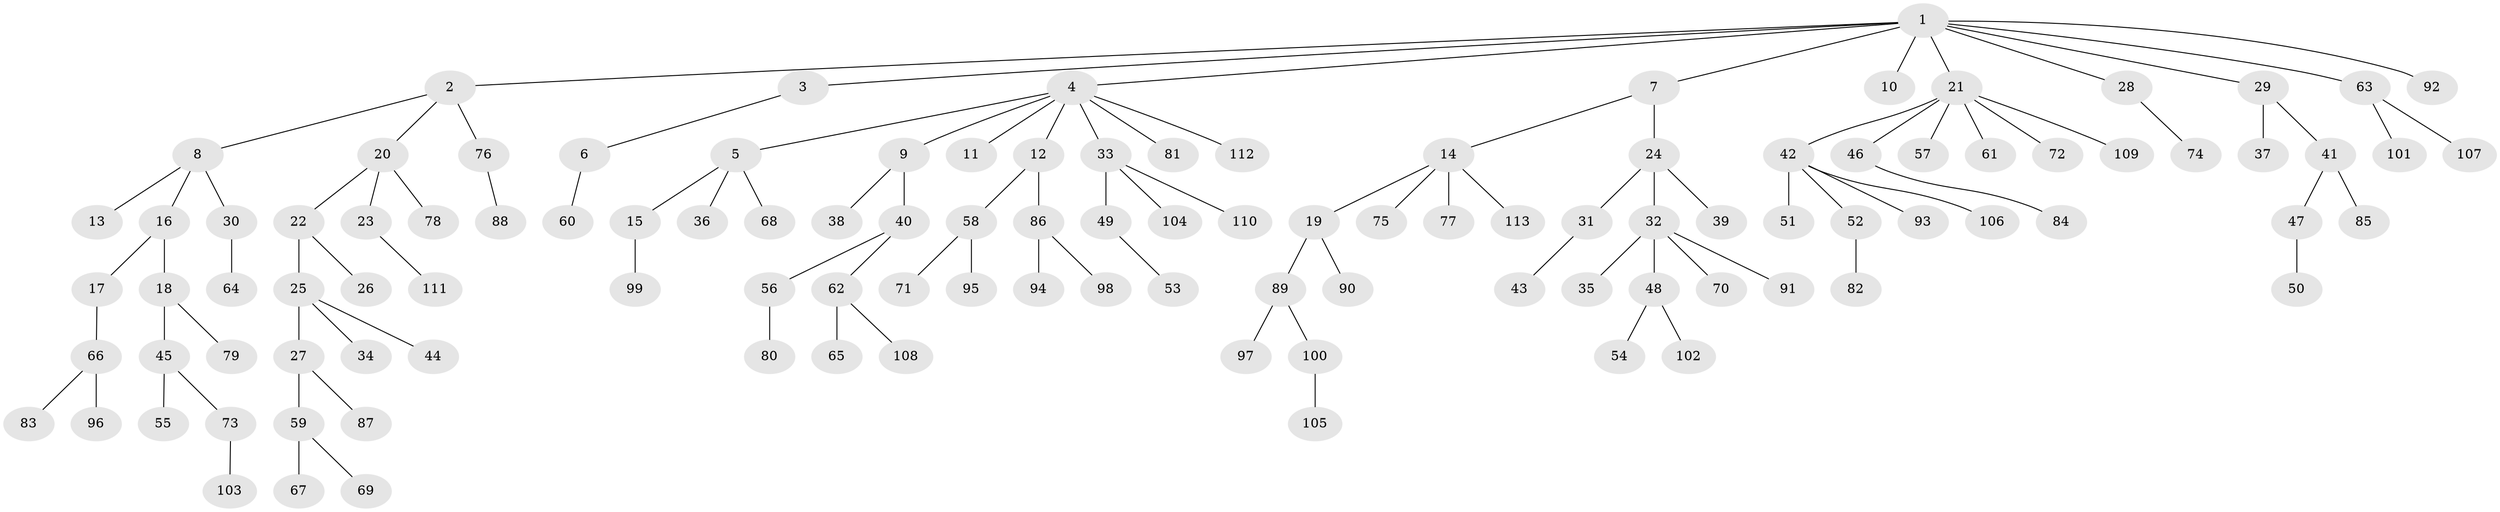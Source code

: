 // coarse degree distribution, {7: 0.01694915254237288, 5: 0.01694915254237288, 6: 0.01694915254237288, 3: 0.2033898305084746, 1: 0.4745762711864407, 2: 0.2542372881355932, 4: 0.01694915254237288}
// Generated by graph-tools (version 1.1) at 2025/52/03/04/25 22:52:05]
// undirected, 113 vertices, 112 edges
graph export_dot {
  node [color=gray90,style=filled];
  1;
  2;
  3;
  4;
  5;
  6;
  7;
  8;
  9;
  10;
  11;
  12;
  13;
  14;
  15;
  16;
  17;
  18;
  19;
  20;
  21;
  22;
  23;
  24;
  25;
  26;
  27;
  28;
  29;
  30;
  31;
  32;
  33;
  34;
  35;
  36;
  37;
  38;
  39;
  40;
  41;
  42;
  43;
  44;
  45;
  46;
  47;
  48;
  49;
  50;
  51;
  52;
  53;
  54;
  55;
  56;
  57;
  58;
  59;
  60;
  61;
  62;
  63;
  64;
  65;
  66;
  67;
  68;
  69;
  70;
  71;
  72;
  73;
  74;
  75;
  76;
  77;
  78;
  79;
  80;
  81;
  82;
  83;
  84;
  85;
  86;
  87;
  88;
  89;
  90;
  91;
  92;
  93;
  94;
  95;
  96;
  97;
  98;
  99;
  100;
  101;
  102;
  103;
  104;
  105;
  106;
  107;
  108;
  109;
  110;
  111;
  112;
  113;
  1 -- 2;
  1 -- 3;
  1 -- 4;
  1 -- 7;
  1 -- 10;
  1 -- 21;
  1 -- 28;
  1 -- 29;
  1 -- 63;
  1 -- 92;
  2 -- 8;
  2 -- 20;
  2 -- 76;
  3 -- 6;
  4 -- 5;
  4 -- 9;
  4 -- 11;
  4 -- 12;
  4 -- 33;
  4 -- 81;
  4 -- 112;
  5 -- 15;
  5 -- 36;
  5 -- 68;
  6 -- 60;
  7 -- 14;
  7 -- 24;
  8 -- 13;
  8 -- 16;
  8 -- 30;
  9 -- 38;
  9 -- 40;
  12 -- 58;
  12 -- 86;
  14 -- 19;
  14 -- 75;
  14 -- 77;
  14 -- 113;
  15 -- 99;
  16 -- 17;
  16 -- 18;
  17 -- 66;
  18 -- 45;
  18 -- 79;
  19 -- 89;
  19 -- 90;
  20 -- 22;
  20 -- 23;
  20 -- 78;
  21 -- 42;
  21 -- 46;
  21 -- 57;
  21 -- 61;
  21 -- 72;
  21 -- 109;
  22 -- 25;
  22 -- 26;
  23 -- 111;
  24 -- 31;
  24 -- 32;
  24 -- 39;
  25 -- 27;
  25 -- 34;
  25 -- 44;
  27 -- 59;
  27 -- 87;
  28 -- 74;
  29 -- 37;
  29 -- 41;
  30 -- 64;
  31 -- 43;
  32 -- 35;
  32 -- 48;
  32 -- 70;
  32 -- 91;
  33 -- 49;
  33 -- 104;
  33 -- 110;
  40 -- 56;
  40 -- 62;
  41 -- 47;
  41 -- 85;
  42 -- 51;
  42 -- 52;
  42 -- 93;
  42 -- 106;
  45 -- 55;
  45 -- 73;
  46 -- 84;
  47 -- 50;
  48 -- 54;
  48 -- 102;
  49 -- 53;
  52 -- 82;
  56 -- 80;
  58 -- 71;
  58 -- 95;
  59 -- 67;
  59 -- 69;
  62 -- 65;
  62 -- 108;
  63 -- 101;
  63 -- 107;
  66 -- 83;
  66 -- 96;
  73 -- 103;
  76 -- 88;
  86 -- 94;
  86 -- 98;
  89 -- 97;
  89 -- 100;
  100 -- 105;
}

